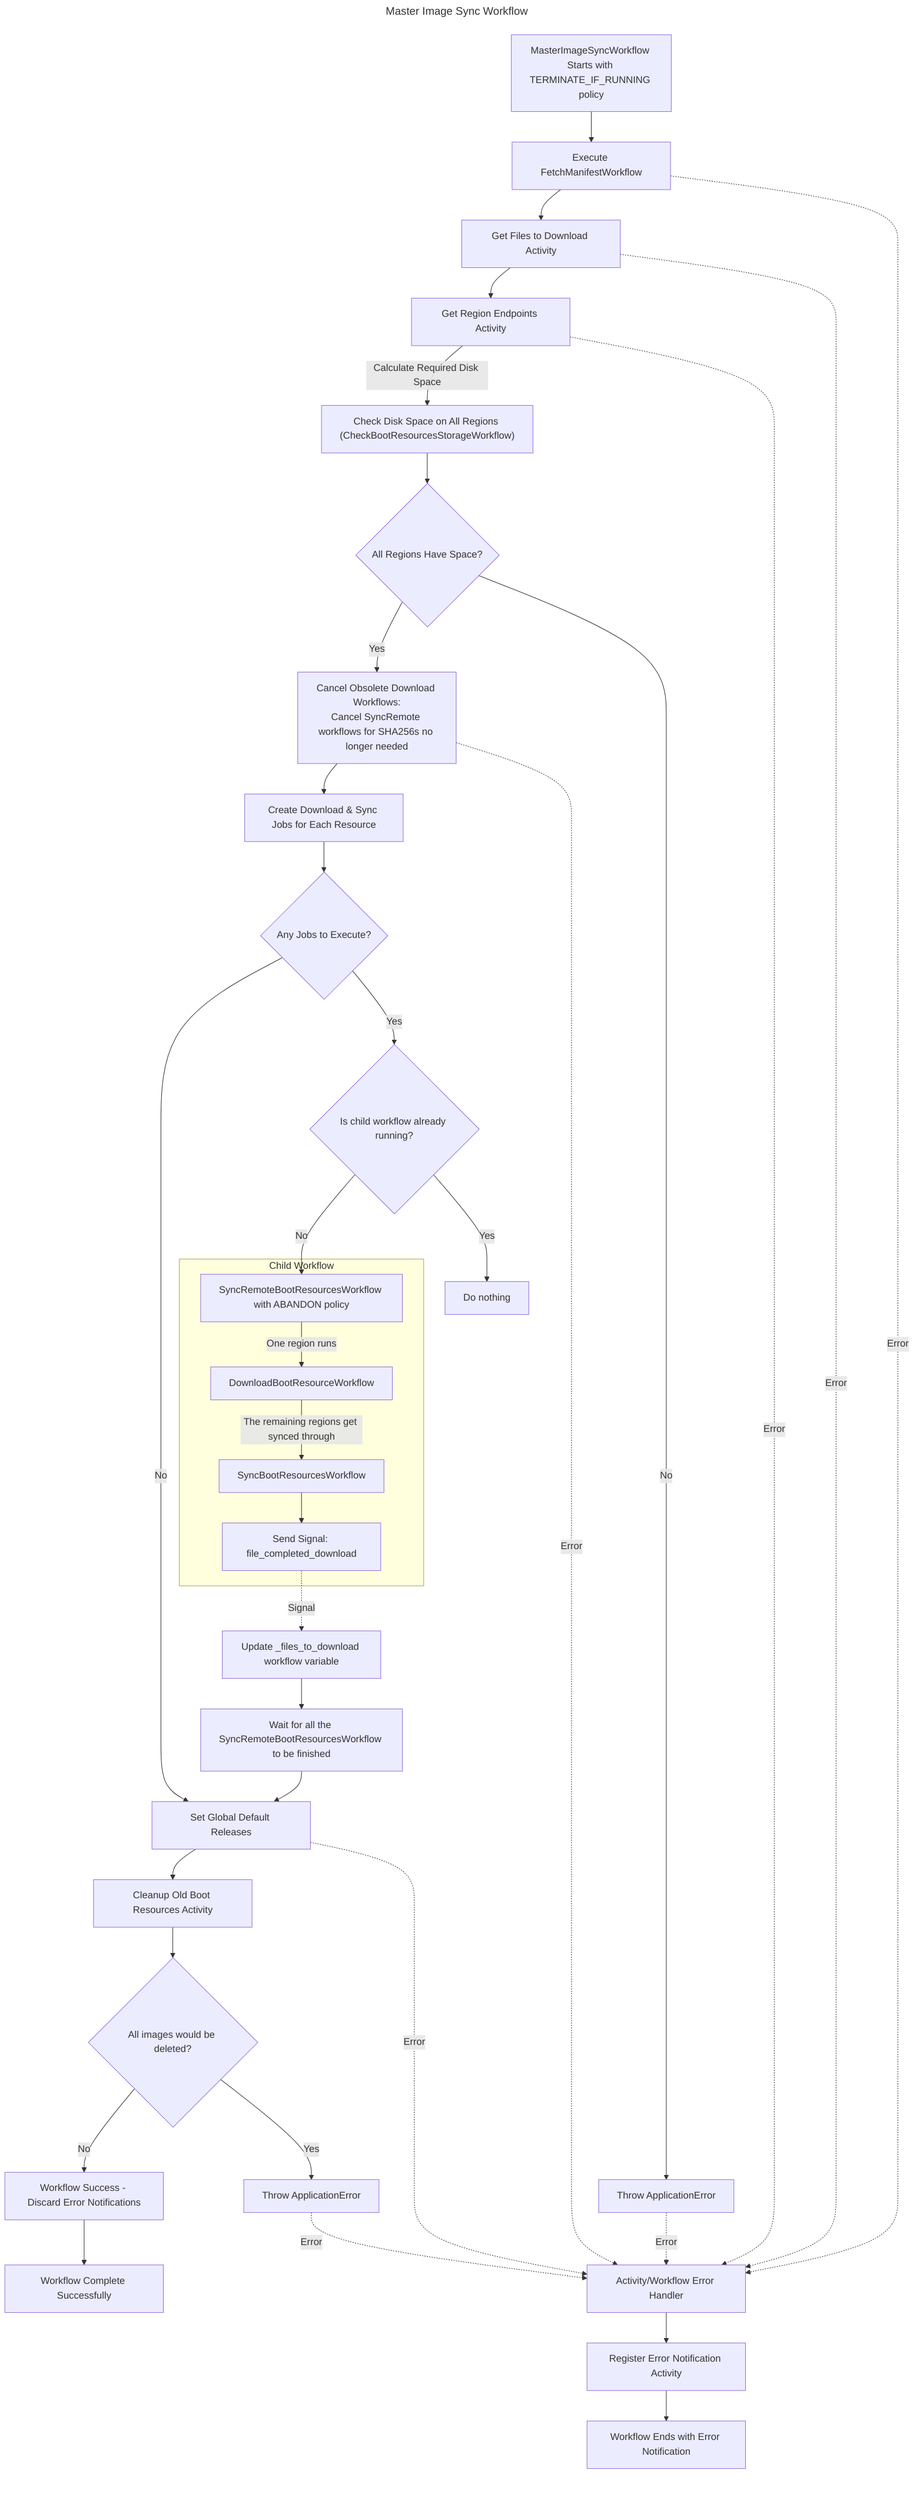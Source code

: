 ---
title: Master Image Sync Workflow
---
flowchart TD
    A[MasterImageSyncWorkflow Starts with TERMINATE_IF_RUNNING policy] --> B[Execute FetchManifestWorkflow]
    B --> C[Get Files to Download Activity]
    C --> D[Get Region Endpoints Activity]
    D --> |Calculate Required Disk Space| E["Check Disk Space on All Regions (CheckBootResourcesStorageWorkflow)"]

    E --> G{All Regions Have Space?}
    G -->|Yes| I[Cancel Obsolete Download Workflows:<br/>Cancel SyncRemote workflows for SHA256s no longer needed]
    G --> |No| H[Throw ApplicationError]

    I --> J[Create Download & Sync Jobs for Each Resource]
    J --> K{Any Jobs to Execute?}
    K -->|No| M[Set Global Default Releases]
    K -->|Yes| L{Is child workflow already running?}
    L -->|No| V
    L -->|Yes| L1[Do nothing]
    
    M --> N[Cleanup Old Boot Resources Activity]
    N --> O1{All images would be deleted?}
    O1 -->|No| P[Workflow Success - Discard Error Notifications]
    O1 --> |Yes| O2[Throw ApplicationError]

    B -.->|Error| Q[Activity/Workflow Error Handler]
    C -.->|Error| Q
    D -.->|Error| Q
    I -.->|Error| Q
    H -.->|Error| Q
    M -.->|Error| Q
    O2 -.->|Error| Q
    
    Q --> R[Register Error Notification Activity]
    R --> S[Workflow Ends with Error Notification]
    
    P --> T[Workflow Complete Successfully]
    
    subgraph "Child Workflow"
        V[SyncRemoteBootResourcesWorkflow with ABANDON policy]
        V --> |One region runs| W[DownloadBootResourceWorkflow]
        W --> |The remaining regions get synced through| X[SyncBootResourcesWorkflow]
        X --> Y[Send Signal: file_completed_download]
    end
    
    Y -.->|Signal| Z1[Update _files_to_download workflow variable]
    Z1 --> Z2[Wait for all the SyncRemoteBootResourcesWorkflow to be finished]
    Z2 --> M